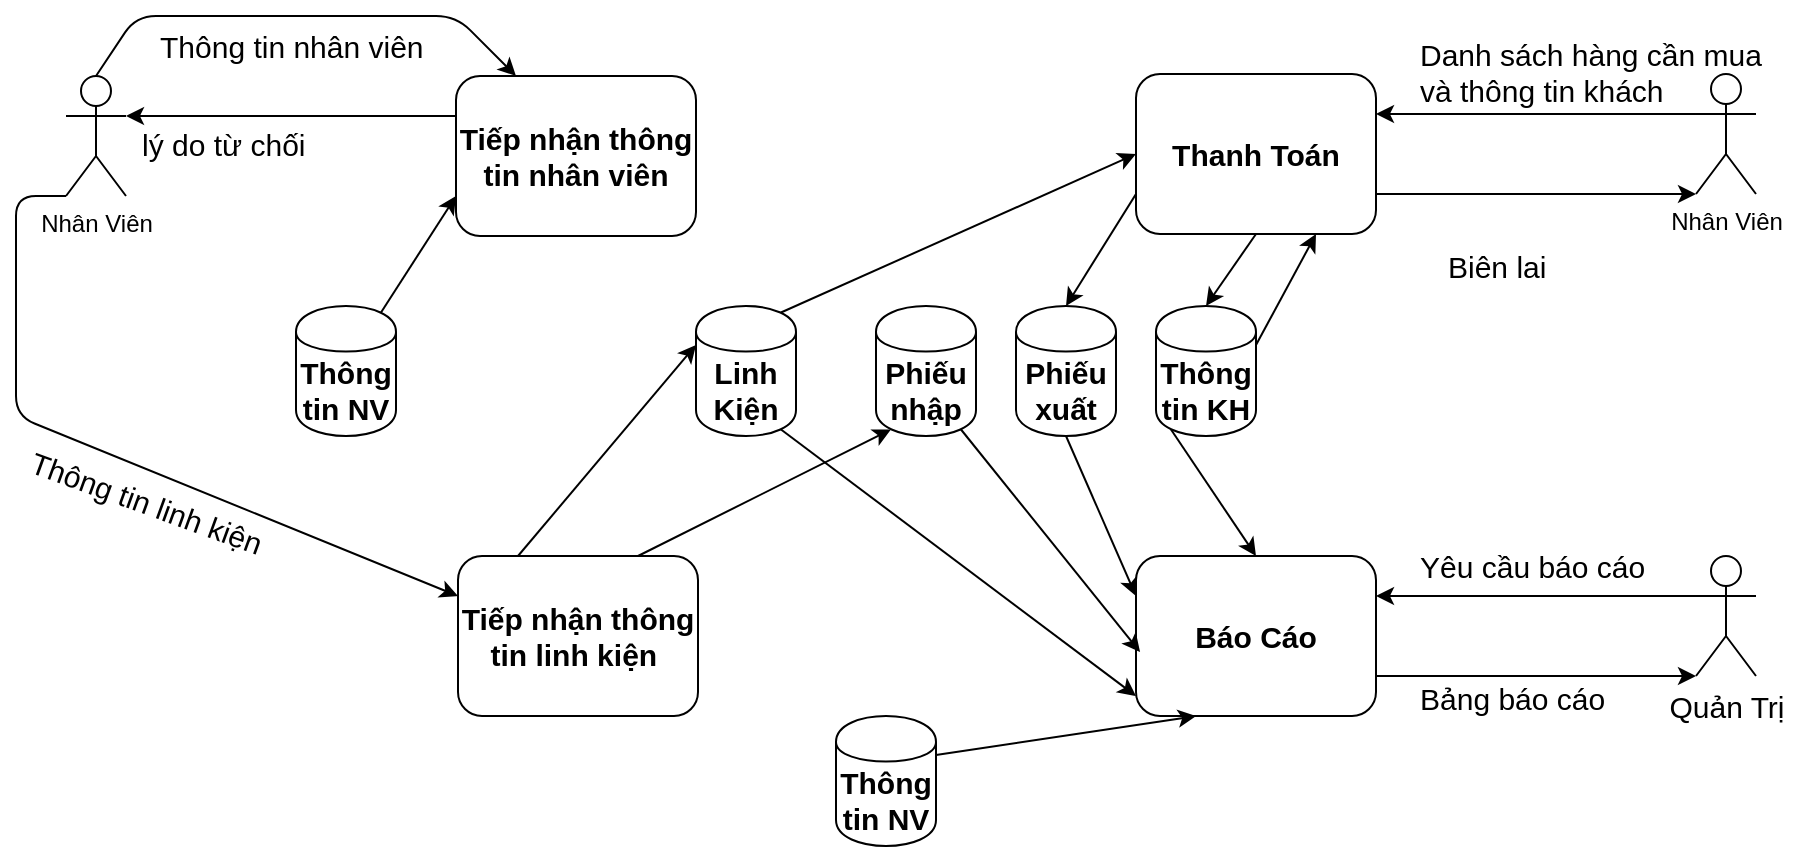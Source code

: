 <mxfile pages="1" version="11.2.9" type="device"><diagram id="cGMLuxPPq6oWVt2bBjhc" name="Page-1"><mxGraphModel dx="1094" dy="468" grid="1" gridSize="10" guides="1" tooltips="1" connect="1" arrows="1" fold="1" page="1" pageScale="1" pageWidth="583" pageHeight="827" math="0" shadow="0"><root><mxCell id="0"/><mxCell id="1" parent="0"/><mxCell id="Z3fd65RVBPlS6GciV6uv-1" value="Nhân Viên" style="shape=umlActor;verticalLabelPosition=bottom;labelBackgroundColor=#ffffff;verticalAlign=top;html=1;outlineConnect=0;" parent="1" vertex="1"><mxGeometry x="35" y="40" width="30" height="60" as="geometry"/></mxCell><mxCell id="Z3fd65RVBPlS6GciV6uv-7" value="Tiếp nhận thông tin nhân viên" style="rounded=1;whiteSpace=wrap;html=1;fontSize=15;fontStyle=1" parent="1" vertex="1"><mxGeometry x="230" y="40" width="120" height="80" as="geometry"/></mxCell><mxCell id="Z3fd65RVBPlS6GciV6uv-8" value="" style="endArrow=classic;html=1;fontSize=15;exitX=0.5;exitY=0;exitDx=0;exitDy=0;exitPerimeter=0;entryX=0.25;entryY=0;entryDx=0;entryDy=0;" parent="1" source="Z3fd65RVBPlS6GciV6uv-1" target="Z3fd65RVBPlS6GciV6uv-7" edge="1"><mxGeometry width="50" height="50" relative="1" as="geometry"><mxPoint x="110" y="70" as="sourcePoint"/><mxPoint x="160" y="20" as="targetPoint"/><Array as="points"><mxPoint x="70" y="10"/><mxPoint x="230" y="10"/></Array></mxGeometry></mxCell><mxCell id="Z3fd65RVBPlS6GciV6uv-9" value="Thông tin nhân viên" style="text;html=1;resizable=0;points=[];autosize=1;align=left;verticalAlign=top;spacingTop=-4;fontSize=15;" parent="1" vertex="1"><mxGeometry x="80" y="14" width="150" height="20" as="geometry"/></mxCell><mxCell id="Z3fd65RVBPlS6GciV6uv-10" value="" style="endArrow=classic;html=1;fontSize=15;entryX=1;entryY=0.333;entryDx=0;entryDy=0;entryPerimeter=0;exitX=0;exitY=0.25;exitDx=0;exitDy=0;" parent="1" source="Z3fd65RVBPlS6GciV6uv-7" target="Z3fd65RVBPlS6GciV6uv-1" edge="1"><mxGeometry width="50" height="50" relative="1" as="geometry"><mxPoint x="160" y="140" as="sourcePoint"/><mxPoint x="210" y="90" as="targetPoint"/></mxGeometry></mxCell><mxCell id="Z3fd65RVBPlS6GciV6uv-11" value="lý do từ chối" style="text;html=1;resizable=0;points=[];autosize=1;align=left;verticalAlign=top;spacingTop=-4;fontSize=15;" parent="1" vertex="1"><mxGeometry x="71" y="63" width="100" height="20" as="geometry"/></mxCell><mxCell id="Z3fd65RVBPlS6GciV6uv-12" value="Tiếp nhận thông tin linh kiện&amp;nbsp;" style="rounded=1;whiteSpace=wrap;html=1;fontSize=15;fontStyle=1" parent="1" vertex="1"><mxGeometry x="231" y="280" width="120" height="80" as="geometry"/></mxCell><mxCell id="Z3fd65RVBPlS6GciV6uv-13" value="Thanh Toán" style="rounded=1;whiteSpace=wrap;html=1;fontSize=15;fontStyle=1" parent="1" vertex="1"><mxGeometry x="570" y="39" width="120" height="80" as="geometry"/></mxCell><mxCell id="Z3fd65RVBPlS6GciV6uv-14" value="Báo Cáo" style="rounded=1;whiteSpace=wrap;html=1;fontSize=15;fontStyle=1" parent="1" vertex="1"><mxGeometry x="570" y="280" width="120" height="80" as="geometry"/></mxCell><mxCell id="Z3fd65RVBPlS6GciV6uv-15" value="Thông tin NV" style="shape=cylinder;whiteSpace=wrap;html=1;boundedLbl=1;backgroundOutline=1;fontSize=15;fontStyle=1" parent="1" vertex="1"><mxGeometry x="150" y="155" width="50" height="65" as="geometry"/></mxCell><mxCell id="Z3fd65RVBPlS6GciV6uv-16" value="" style="endArrow=classic;html=1;fontSize=15;entryX=0;entryY=0.75;entryDx=0;entryDy=0;exitX=0.85;exitY=0.05;exitDx=0;exitDy=0;exitPerimeter=0;" parent="1" source="Z3fd65RVBPlS6GciV6uv-15" target="Z3fd65RVBPlS6GciV6uv-7" edge="1"><mxGeometry width="50" height="50" relative="1" as="geometry"><mxPoint x="210" y="180" as="sourcePoint"/><mxPoint x="260" y="130" as="targetPoint"/></mxGeometry></mxCell><mxCell id="Z3fd65RVBPlS6GciV6uv-21" value="" style="endArrow=classic;html=1;fontSize=15;entryX=0;entryY=0.25;entryDx=0;entryDy=0;exitX=0;exitY=1;exitDx=0;exitDy=0;exitPerimeter=0;" parent="1" source="Z3fd65RVBPlS6GciV6uv-1" target="Z3fd65RVBPlS6GciV6uv-12" edge="1"><mxGeometry width="50" height="50" relative="1" as="geometry"><mxPoint x="30" y="300" as="sourcePoint"/><mxPoint x="80" y="250" as="targetPoint"/><Array as="points"><mxPoint x="10" y="100"/><mxPoint x="10" y="130"/><mxPoint x="10" y="210"/></Array></mxGeometry></mxCell><mxCell id="Z3fd65RVBPlS6GciV6uv-22" value="Thông tin linh kiện" style="text;html=1;resizable=0;points=[];autosize=1;align=left;verticalAlign=top;spacingTop=-4;fontSize=15;rotation=20;" parent="1" vertex="1"><mxGeometry x="13" y="245" width="140" height="20" as="geometry"/></mxCell><mxCell id="Z3fd65RVBPlS6GciV6uv-23" value="Linh Kiện" style="shape=cylinder;whiteSpace=wrap;html=1;boundedLbl=1;backgroundOutline=1;fontSize=15;fontStyle=1" parent="1" vertex="1"><mxGeometry x="350" y="155" width="50" height="65" as="geometry"/></mxCell><mxCell id="Z3fd65RVBPlS6GciV6uv-25" value="" style="endArrow=classic;html=1;fontSize=15;entryX=0;entryY=0.3;entryDx=0;entryDy=0;exitX=0.25;exitY=0;exitDx=0;exitDy=0;" parent="1" source="Z3fd65RVBPlS6GciV6uv-12" target="Z3fd65RVBPlS6GciV6uv-23" edge="1"><mxGeometry width="50" height="50" relative="1" as="geometry"><mxPoint x="390" y="300" as="sourcePoint"/><mxPoint x="440" y="250" as="targetPoint"/></mxGeometry></mxCell><mxCell id="Z3fd65RVBPlS6GciV6uv-27" value="Phiếu nhập" style="shape=cylinder;whiteSpace=wrap;html=1;boundedLbl=1;backgroundOutline=1;fontSize=15;fontStyle=1" parent="1" vertex="1"><mxGeometry x="440" y="155" width="50" height="65" as="geometry"/></mxCell><mxCell id="Z3fd65RVBPlS6GciV6uv-28" value="" style="endArrow=classic;html=1;fontSize=15;entryX=0.15;entryY=0.95;entryDx=0;entryDy=0;exitX=0.75;exitY=0;exitDx=0;exitDy=0;entryPerimeter=0;" parent="1" source="Z3fd65RVBPlS6GciV6uv-12" target="Z3fd65RVBPlS6GciV6uv-27" edge="1"><mxGeometry width="50" height="50" relative="1" as="geometry"><mxPoint x="420" y="300" as="sourcePoint"/><mxPoint x="470" y="250" as="targetPoint"/></mxGeometry></mxCell><mxCell id="Z3fd65RVBPlS6GciV6uv-29" value="Phiếu xuất" style="shape=cylinder;whiteSpace=wrap;html=1;boundedLbl=1;backgroundOutline=1;fontSize=15;fontStyle=1" parent="1" vertex="1"><mxGeometry x="510" y="155" width="50" height="65" as="geometry"/></mxCell><mxCell id="Z3fd65RVBPlS6GciV6uv-30" value="Thông tin KH" style="shape=cylinder;whiteSpace=wrap;html=1;boundedLbl=1;backgroundOutline=1;fontSize=15;fontStyle=1" parent="1" vertex="1"><mxGeometry x="580" y="155" width="50" height="65" as="geometry"/></mxCell><mxCell id="Z3fd65RVBPlS6GciV6uv-31" value="Quản Trị" style="shape=umlActor;verticalLabelPosition=bottom;labelBackgroundColor=#ffffff;verticalAlign=top;html=1;outlineConnect=0;fontSize=15;" parent="1" vertex="1"><mxGeometry x="850" y="280" width="30" height="60" as="geometry"/></mxCell><mxCell id="Z3fd65RVBPlS6GciV6uv-34" value="" style="endArrow=classic;html=1;fontSize=15;entryX=1;entryY=0.25;entryDx=0;entryDy=0;exitX=0;exitY=0.333;exitDx=0;exitDy=0;exitPerimeter=0;" parent="1" source="Z3fd65RVBPlS6GciV6uv-31" target="Z3fd65RVBPlS6GciV6uv-14" edge="1"><mxGeometry width="50" height="50" relative="1" as="geometry"><mxPoint x="740" y="320" as="sourcePoint"/><mxPoint x="790" y="270" as="targetPoint"/></mxGeometry></mxCell><mxCell id="Z3fd65RVBPlS6GciV6uv-35" value="Yêu cầu báo cáo" style="text;html=1;resizable=0;points=[];autosize=1;align=left;verticalAlign=top;spacingTop=-4;fontSize=15;" parent="1" vertex="1"><mxGeometry x="710" y="274" width="130" height="20" as="geometry"/></mxCell><mxCell id="Z3fd65RVBPlS6GciV6uv-36" value="" style="endArrow=classic;html=1;fontSize=15;entryX=0;entryY=1;entryDx=0;entryDy=0;entryPerimeter=0;" parent="1" target="Z3fd65RVBPlS6GciV6uv-31" edge="1"><mxGeometry width="50" height="50" relative="1" as="geometry"><mxPoint x="690" y="340" as="sourcePoint"/><mxPoint x="770" y="340" as="targetPoint"/></mxGeometry></mxCell><mxCell id="Z3fd65RVBPlS6GciV6uv-37" value="Bảng báo cáo" style="text;html=1;resizable=0;points=[];autosize=1;align=left;verticalAlign=top;spacingTop=-4;fontSize=15;" parent="1" vertex="1"><mxGeometry x="710" y="340" width="110" height="20" as="geometry"/></mxCell><mxCell id="Z3fd65RVBPlS6GciV6uv-38" value="" style="endArrow=classic;html=1;fontSize=15;entryX=0;entryY=0.25;entryDx=0;entryDy=0;exitX=0.5;exitY=1;exitDx=0;exitDy=0;" parent="1" source="Z3fd65RVBPlS6GciV6uv-29" target="Z3fd65RVBPlS6GciV6uv-14" edge="1"><mxGeometry width="50" height="50" relative="1" as="geometry"><mxPoint x="490" y="320" as="sourcePoint"/><mxPoint x="540" y="270" as="targetPoint"/></mxGeometry></mxCell><mxCell id="Z3fd65RVBPlS6GciV6uv-39" value="" style="endArrow=classic;html=1;fontSize=15;entryX=0.017;entryY=0.6;entryDx=0;entryDy=0;entryPerimeter=0;exitX=0.85;exitY=0.95;exitDx=0;exitDy=0;exitPerimeter=0;" parent="1" source="Z3fd65RVBPlS6GciV6uv-27" target="Z3fd65RVBPlS6GciV6uv-14" edge="1"><mxGeometry width="50" height="50" relative="1" as="geometry"><mxPoint x="480" y="330" as="sourcePoint"/><mxPoint x="530" y="280" as="targetPoint"/></mxGeometry></mxCell><mxCell id="Z3fd65RVBPlS6GciV6uv-41" value="" style="endArrow=classic;html=1;fontSize=15;entryX=0.5;entryY=0;entryDx=0;entryDy=0;exitX=0.15;exitY=0.95;exitDx=0;exitDy=0;exitPerimeter=0;" parent="1" source="Z3fd65RVBPlS6GciV6uv-30" target="Z3fd65RVBPlS6GciV6uv-14" edge="1"><mxGeometry width="50" height="50" relative="1" as="geometry"><mxPoint x="710" y="230" as="sourcePoint"/><mxPoint x="760" y="180" as="targetPoint"/></mxGeometry></mxCell><mxCell id="Z3fd65RVBPlS6GciV6uv-42" value="" style="endArrow=classic;html=1;fontSize=15;entryX=0;entryY=0.875;entryDx=0;entryDy=0;entryPerimeter=0;exitX=0.85;exitY=0.95;exitDx=0;exitDy=0;exitPerimeter=0;" parent="1" source="Z3fd65RVBPlS6GciV6uv-23" target="Z3fd65RVBPlS6GciV6uv-14" edge="1"><mxGeometry width="50" height="50" relative="1" as="geometry"><mxPoint x="420" y="350" as="sourcePoint"/><mxPoint x="470" y="300" as="targetPoint"/></mxGeometry></mxCell><mxCell id="Z3fd65RVBPlS6GciV6uv-43" value="Thông tin NV" style="shape=cylinder;whiteSpace=wrap;html=1;boundedLbl=1;backgroundOutline=1;fontSize=15;fontStyle=1" parent="1" vertex="1"><mxGeometry x="420" y="360" width="50" height="65" as="geometry"/></mxCell><mxCell id="Z3fd65RVBPlS6GciV6uv-44" value="" style="endArrow=classic;html=1;fontSize=15;entryX=0.25;entryY=1;entryDx=0;entryDy=0;exitX=1;exitY=0.3;exitDx=0;exitDy=0;" parent="1" source="Z3fd65RVBPlS6GciV6uv-43" target="Z3fd65RVBPlS6GciV6uv-14" edge="1"><mxGeometry width="50" height="50" relative="1" as="geometry"><mxPoint x="570" y="490" as="sourcePoint"/><mxPoint x="620" y="440" as="targetPoint"/></mxGeometry></mxCell><mxCell id="Z3fd65RVBPlS6GciV6uv-45" value="" style="endArrow=classic;html=1;fontSize=15;entryX=0.5;entryY=0;entryDx=0;entryDy=0;exitX=0;exitY=0.75;exitDx=0;exitDy=0;" parent="1" source="Z3fd65RVBPlS6GciV6uv-13" target="Z3fd65RVBPlS6GciV6uv-29" edge="1"><mxGeometry width="50" height="50" relative="1" as="geometry"><mxPoint x="480" y="100" as="sourcePoint"/><mxPoint x="530" y="50" as="targetPoint"/></mxGeometry></mxCell><mxCell id="Z3fd65RVBPlS6GciV6uv-50" value="Nhân Viên" style="shape=umlActor;verticalLabelPosition=bottom;labelBackgroundColor=#ffffff;verticalAlign=top;html=1;outlineConnect=0;" parent="1" vertex="1"><mxGeometry x="850" y="39" width="30" height="60" as="geometry"/></mxCell><mxCell id="Z3fd65RVBPlS6GciV6uv-51" value="" style="endArrow=classic;html=1;fontSize=15;entryX=1;entryY=0.25;entryDx=0;entryDy=0;exitX=0;exitY=0.333;exitDx=0;exitDy=0;exitPerimeter=0;" parent="1" source="Z3fd65RVBPlS6GciV6uv-50" target="Z3fd65RVBPlS6GciV6uv-13" edge="1"><mxGeometry width="50" height="50" relative="1" as="geometry"><mxPoint x="740" y="90" as="sourcePoint"/><mxPoint x="790" y="40" as="targetPoint"/></mxGeometry></mxCell><mxCell id="Z3fd65RVBPlS6GciV6uv-52" value="Danh sách hàng cần mua&lt;br&gt;và thông tin khách" style="text;html=1;resizable=0;points=[];autosize=1;align=left;verticalAlign=top;spacingTop=-4;fontSize=15;" parent="1" vertex="1"><mxGeometry x="710" y="18" width="190" height="40" as="geometry"/></mxCell><mxCell id="Z3fd65RVBPlS6GciV6uv-53" value="" style="endArrow=classic;html=1;fontSize=15;entryX=0;entryY=0.5;entryDx=0;entryDy=0;exitX=0.85;exitY=0.05;exitDx=0;exitDy=0;exitPerimeter=0;" parent="1" source="Z3fd65RVBPlS6GciV6uv-23" target="Z3fd65RVBPlS6GciV6uv-13" edge="1"><mxGeometry width="50" height="50" relative="1" as="geometry"><mxPoint x="520" y="50" as="sourcePoint"/><mxPoint x="470" y="100" as="targetPoint"/></mxGeometry></mxCell><mxCell id="Z3fd65RVBPlS6GciV6uv-54" value="" style="endArrow=classic;html=1;fontSize=15;entryX=0.5;entryY=0;entryDx=0;entryDy=0;exitX=0.5;exitY=1;exitDx=0;exitDy=0;" parent="1" source="Z3fd65RVBPlS6GciV6uv-13" target="Z3fd65RVBPlS6GciV6uv-30" edge="1"><mxGeometry width="50" height="50" relative="1" as="geometry"><mxPoint x="690" y="190" as="sourcePoint"/><mxPoint x="740" y="140" as="targetPoint"/></mxGeometry></mxCell><mxCell id="Z3fd65RVBPlS6GciV6uv-55" value="" style="endArrow=classic;html=1;fontSize=15;entryX=0.75;entryY=1;entryDx=0;entryDy=0;exitX=1;exitY=0.3;exitDx=0;exitDy=0;" parent="1" source="Z3fd65RVBPlS6GciV6uv-30" target="Z3fd65RVBPlS6GciV6uv-13" edge="1"><mxGeometry width="50" height="50" relative="1" as="geometry"><mxPoint x="650" y="210" as="sourcePoint"/><mxPoint x="700" y="160" as="targetPoint"/></mxGeometry></mxCell><mxCell id="xcl-S8OL2PISyYqmcBp0-1" value="" style="endArrow=classic;html=1;entryX=0;entryY=1;entryDx=0;entryDy=0;entryPerimeter=0;exitX=1;exitY=0.75;exitDx=0;exitDy=0;" edge="1" parent="1" source="Z3fd65RVBPlS6GciV6uv-13" target="Z3fd65RVBPlS6GciV6uv-50"><mxGeometry width="50" height="50" relative="1" as="geometry"><mxPoint x="730" y="140" as="sourcePoint"/><mxPoint x="780" y="90" as="targetPoint"/></mxGeometry></mxCell><mxCell id="xcl-S8OL2PISyYqmcBp0-2" value="Biên lai" style="text;html=1;resizable=0;points=[];autosize=1;align=left;verticalAlign=top;spacingTop=-4;fontSize=15;" vertex="1" parent="1"><mxGeometry x="724" y="124" width="50" height="20" as="geometry"/></mxCell></root></mxGraphModel></diagram></mxfile>